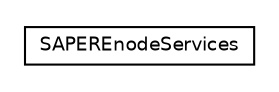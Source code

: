 #!/usr/local/bin/dot
#
# Class diagram 
# Generated by UmlGraph version 4.4 (http://www.spinellis.gr/sw/umlgraph)
#

digraph G {
	edge [fontname="Helvetica",fontsize=10,labelfontname="Helvetica",labelfontsize=10];
	node [fontname="Helvetica",fontsize=10,shape=plaintext];
	// it.apice.sapere.node.avoid.SAPEREnodeServices
	c279 [label=<<table border="0" cellborder="1" cellspacing="0" cellpadding="2" port="p" href="./SAPEREnodeServices.html">
		<tr><td><table border="0" cellspacing="0" cellpadding="1">
			<tr><td> SAPEREnodeServices </td></tr>
		</table></td></tr>
		</table>>, fontname="Helvetica", fontcolor="black", fontsize=9.0];
}

